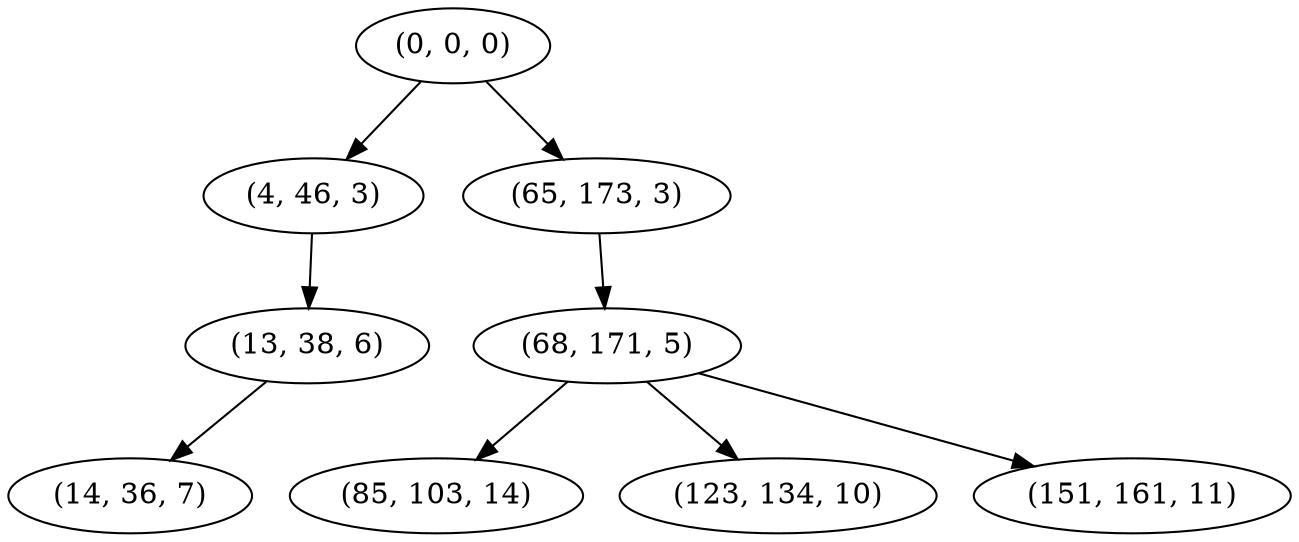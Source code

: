 digraph tree {
    "(0, 0, 0)";
    "(4, 46, 3)";
    "(13, 38, 6)";
    "(14, 36, 7)";
    "(65, 173, 3)";
    "(68, 171, 5)";
    "(85, 103, 14)";
    "(123, 134, 10)";
    "(151, 161, 11)";
    "(0, 0, 0)" -> "(4, 46, 3)";
    "(0, 0, 0)" -> "(65, 173, 3)";
    "(4, 46, 3)" -> "(13, 38, 6)";
    "(13, 38, 6)" -> "(14, 36, 7)";
    "(65, 173, 3)" -> "(68, 171, 5)";
    "(68, 171, 5)" -> "(85, 103, 14)";
    "(68, 171, 5)" -> "(123, 134, 10)";
    "(68, 171, 5)" -> "(151, 161, 11)";
}
